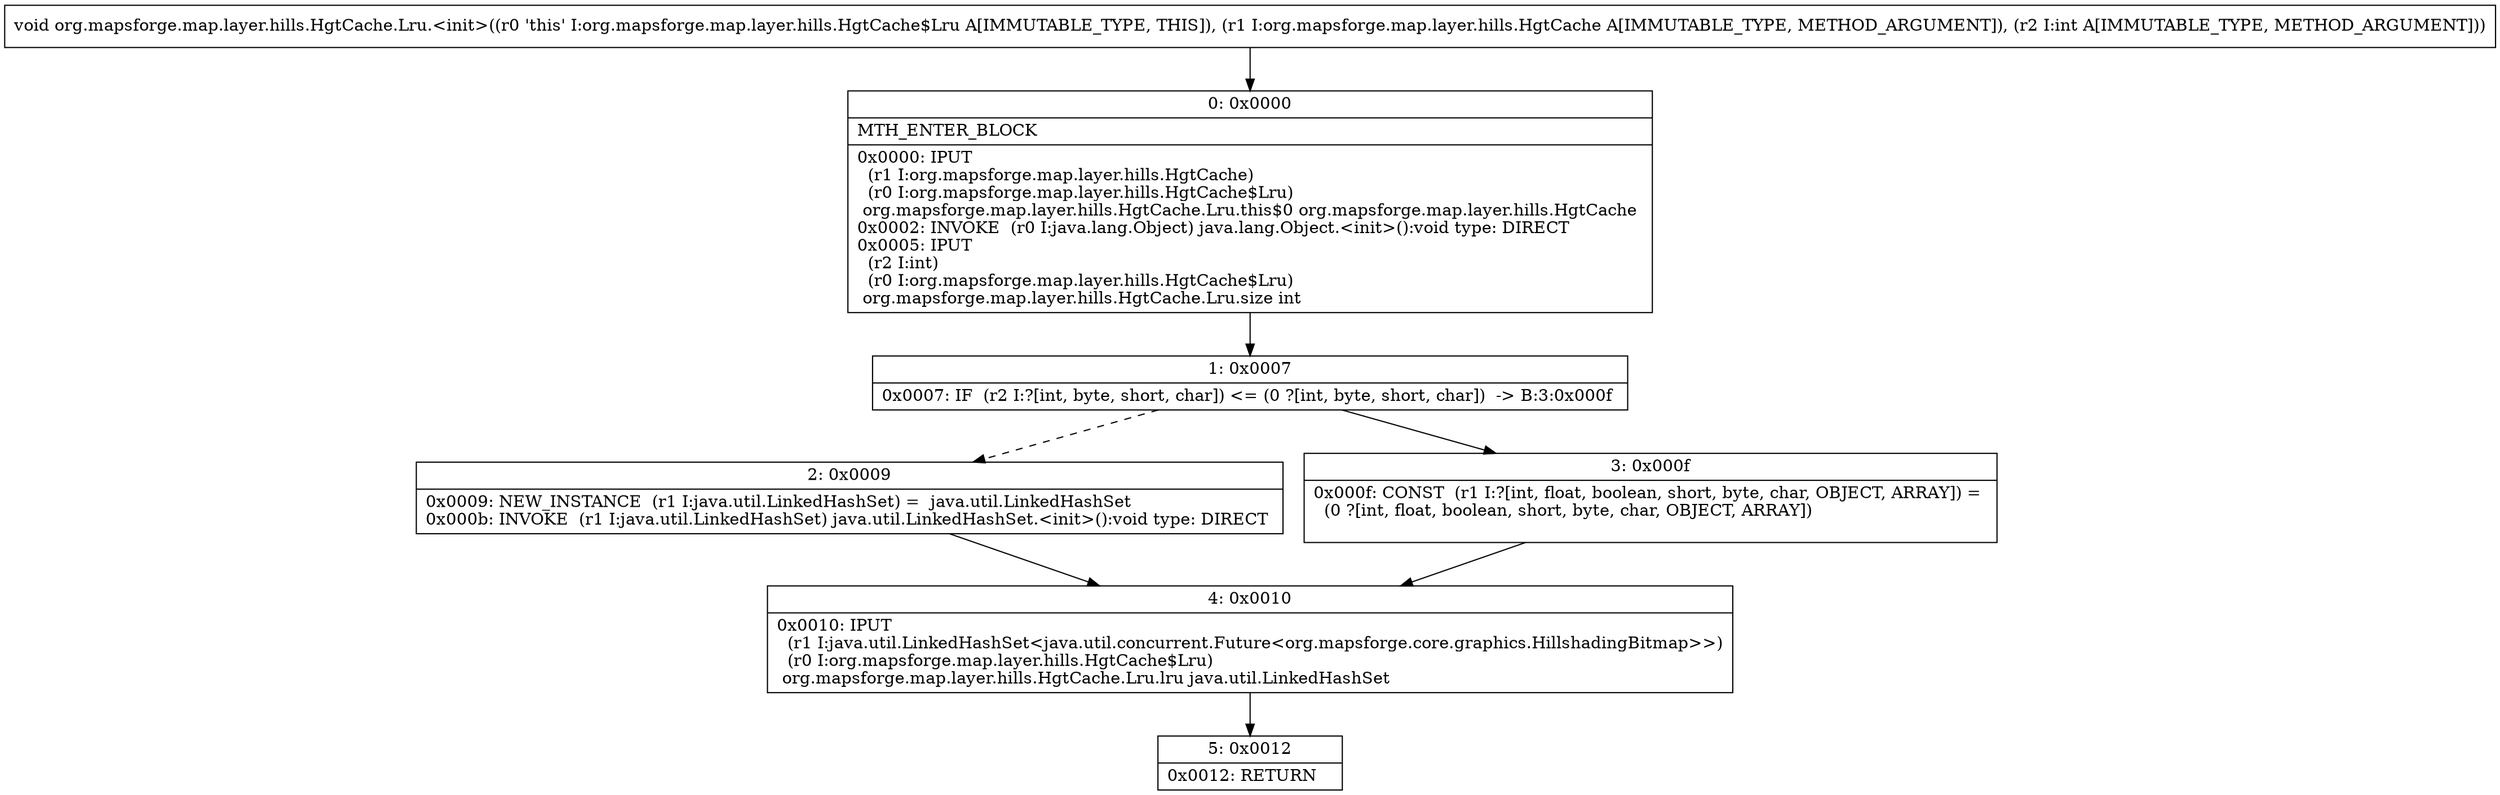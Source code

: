 digraph "CFG fororg.mapsforge.map.layer.hills.HgtCache.Lru.\<init\>(Lorg\/mapsforge\/map\/layer\/hills\/HgtCache;I)V" {
Node_0 [shape=record,label="{0\:\ 0x0000|MTH_ENTER_BLOCK\l|0x0000: IPUT  \l  (r1 I:org.mapsforge.map.layer.hills.HgtCache)\l  (r0 I:org.mapsforge.map.layer.hills.HgtCache$Lru)\l org.mapsforge.map.layer.hills.HgtCache.Lru.this$0 org.mapsforge.map.layer.hills.HgtCache \l0x0002: INVOKE  (r0 I:java.lang.Object) java.lang.Object.\<init\>():void type: DIRECT \l0x0005: IPUT  \l  (r2 I:int)\l  (r0 I:org.mapsforge.map.layer.hills.HgtCache$Lru)\l org.mapsforge.map.layer.hills.HgtCache.Lru.size int \l}"];
Node_1 [shape=record,label="{1\:\ 0x0007|0x0007: IF  (r2 I:?[int, byte, short, char]) \<= (0 ?[int, byte, short, char])  \-\> B:3:0x000f \l}"];
Node_2 [shape=record,label="{2\:\ 0x0009|0x0009: NEW_INSTANCE  (r1 I:java.util.LinkedHashSet) =  java.util.LinkedHashSet \l0x000b: INVOKE  (r1 I:java.util.LinkedHashSet) java.util.LinkedHashSet.\<init\>():void type: DIRECT \l}"];
Node_3 [shape=record,label="{3\:\ 0x000f|0x000f: CONST  (r1 I:?[int, float, boolean, short, byte, char, OBJECT, ARRAY]) = \l  (0 ?[int, float, boolean, short, byte, char, OBJECT, ARRAY])\l \l}"];
Node_4 [shape=record,label="{4\:\ 0x0010|0x0010: IPUT  \l  (r1 I:java.util.LinkedHashSet\<java.util.concurrent.Future\<org.mapsforge.core.graphics.HillshadingBitmap\>\>)\l  (r0 I:org.mapsforge.map.layer.hills.HgtCache$Lru)\l org.mapsforge.map.layer.hills.HgtCache.Lru.lru java.util.LinkedHashSet \l}"];
Node_5 [shape=record,label="{5\:\ 0x0012|0x0012: RETURN   \l}"];
MethodNode[shape=record,label="{void org.mapsforge.map.layer.hills.HgtCache.Lru.\<init\>((r0 'this' I:org.mapsforge.map.layer.hills.HgtCache$Lru A[IMMUTABLE_TYPE, THIS]), (r1 I:org.mapsforge.map.layer.hills.HgtCache A[IMMUTABLE_TYPE, METHOD_ARGUMENT]), (r2 I:int A[IMMUTABLE_TYPE, METHOD_ARGUMENT])) }"];
MethodNode -> Node_0;
Node_0 -> Node_1;
Node_1 -> Node_2[style=dashed];
Node_1 -> Node_3;
Node_2 -> Node_4;
Node_3 -> Node_4;
Node_4 -> Node_5;
}

